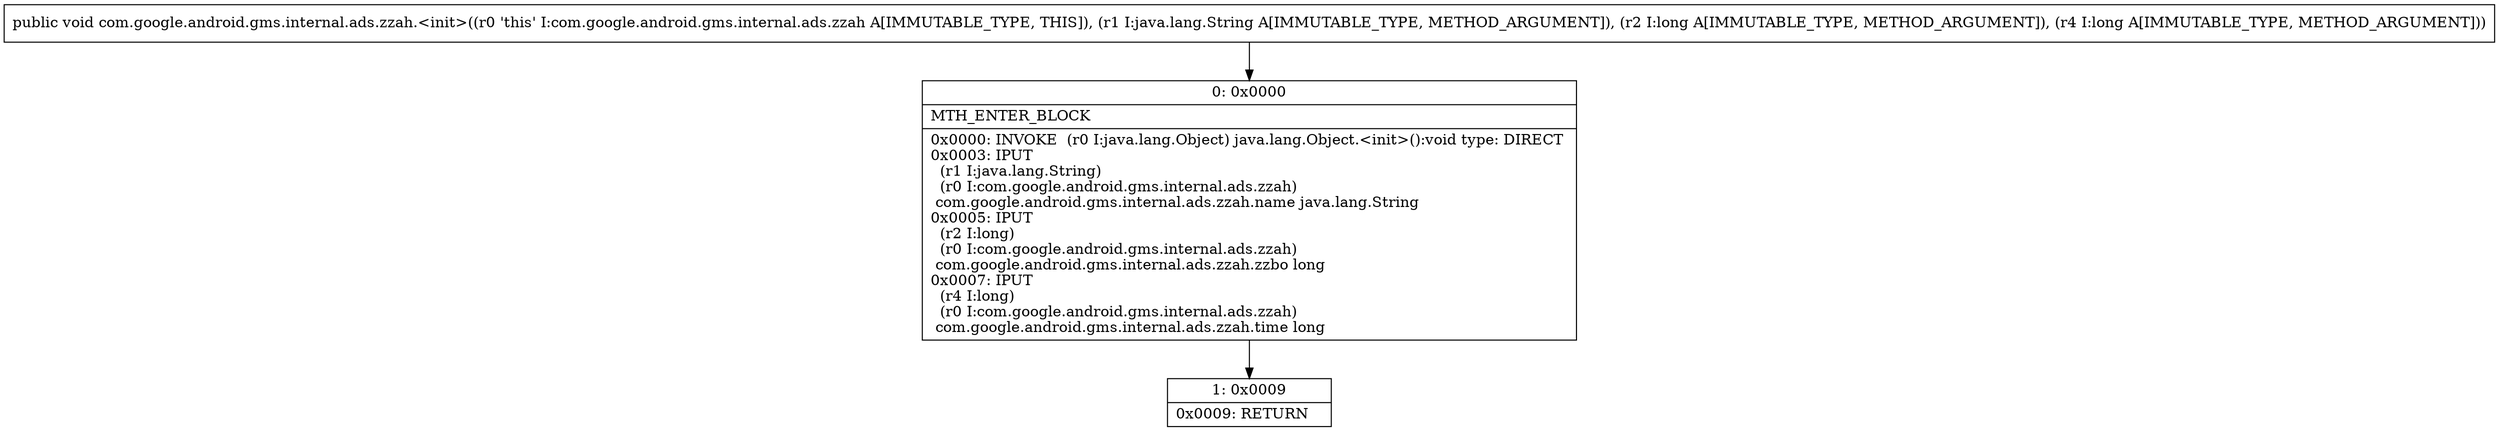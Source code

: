 digraph "CFG forcom.google.android.gms.internal.ads.zzah.\<init\>(Ljava\/lang\/String;JJ)V" {
Node_0 [shape=record,label="{0\:\ 0x0000|MTH_ENTER_BLOCK\l|0x0000: INVOKE  (r0 I:java.lang.Object) java.lang.Object.\<init\>():void type: DIRECT \l0x0003: IPUT  \l  (r1 I:java.lang.String)\l  (r0 I:com.google.android.gms.internal.ads.zzah)\l com.google.android.gms.internal.ads.zzah.name java.lang.String \l0x0005: IPUT  \l  (r2 I:long)\l  (r0 I:com.google.android.gms.internal.ads.zzah)\l com.google.android.gms.internal.ads.zzah.zzbo long \l0x0007: IPUT  \l  (r4 I:long)\l  (r0 I:com.google.android.gms.internal.ads.zzah)\l com.google.android.gms.internal.ads.zzah.time long \l}"];
Node_1 [shape=record,label="{1\:\ 0x0009|0x0009: RETURN   \l}"];
MethodNode[shape=record,label="{public void com.google.android.gms.internal.ads.zzah.\<init\>((r0 'this' I:com.google.android.gms.internal.ads.zzah A[IMMUTABLE_TYPE, THIS]), (r1 I:java.lang.String A[IMMUTABLE_TYPE, METHOD_ARGUMENT]), (r2 I:long A[IMMUTABLE_TYPE, METHOD_ARGUMENT]), (r4 I:long A[IMMUTABLE_TYPE, METHOD_ARGUMENT])) }"];
MethodNode -> Node_0;
Node_0 -> Node_1;
}

